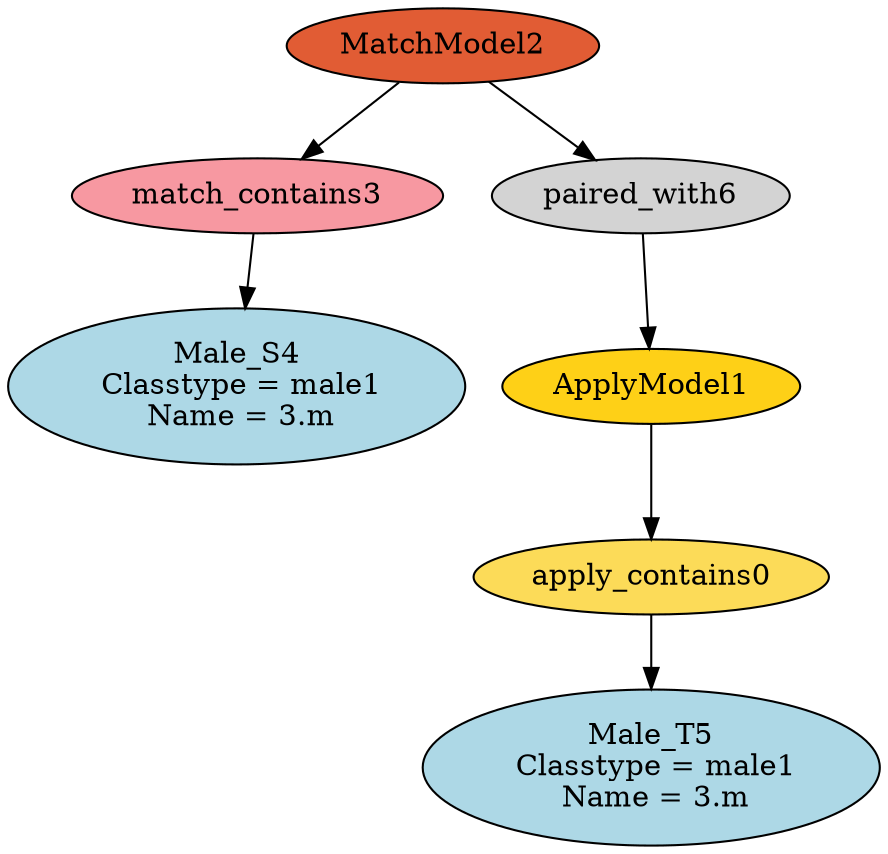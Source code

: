 digraph rule_M2M_run1 {
apply_contains0 [style=filled, fillcolor="#FCDB58"];
ApplyModel1 [style=filled, fillcolor="#FED017"];
MatchModel2 [style=filled, fillcolor="#E15C34"];
match_contains3 [style=filled, fillcolor="#F798A1"];
"Male_S4\n Classtype = male1\n Name = 3.m" [style=filled, fillcolor=lightblue];
"Male_T5\n Classtype = male1\n Name = 3.m" [style=filled, fillcolor=lightblue];
paired_with6 [style=filled, fillcolor=lightgray];
ApplyModel1 -> apply_contains0;
apply_contains0 -> "Male_T5\n Classtype = male1\n Name = 3.m";
paired_with6 -> ApplyModel1;
MatchModel2 -> paired_with6;
MatchModel2 -> match_contains3;
match_contains3 -> "Male_S4\n Classtype = male1\n Name = 3.m";
}

